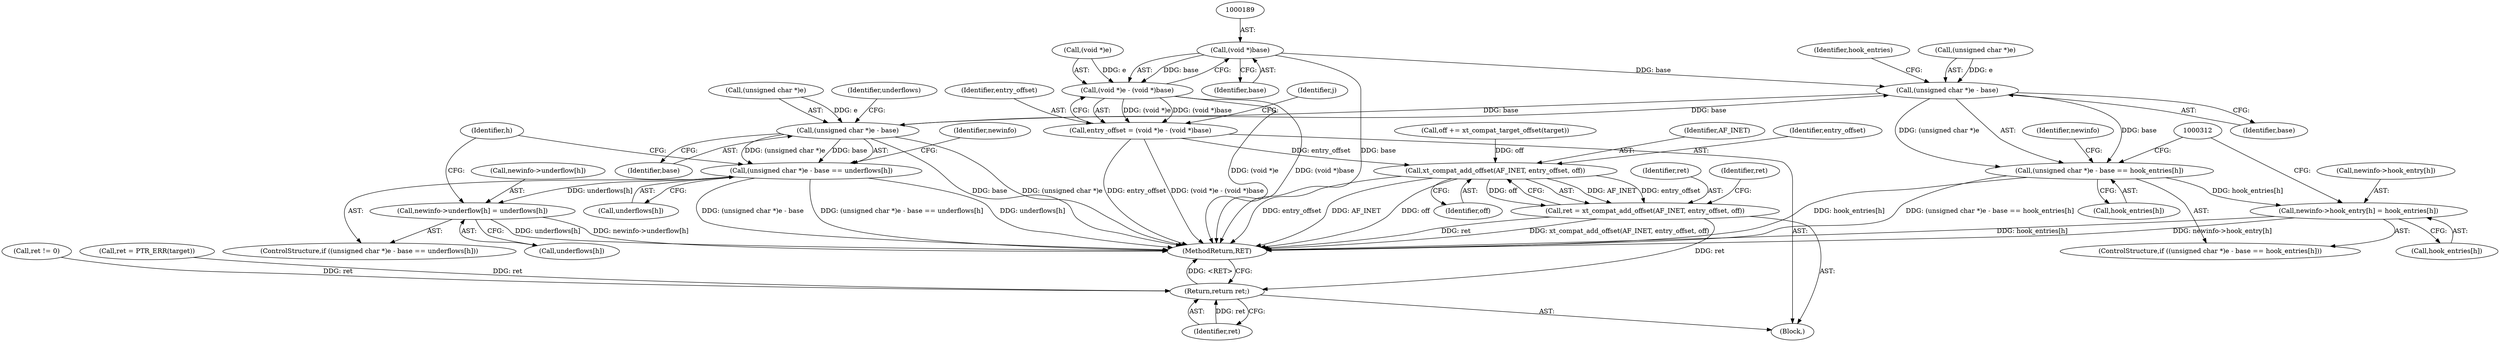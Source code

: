 digraph "0_linux_ce683e5f9d045e5d67d1312a42b359cb2ab2a13c_1@pointer" {
"1000188" [label="(Call,(void *)base)"];
"1000184" [label="(Call,(void *)e - (void *)base)"];
"1000182" [label="(Call,entry_offset = (void *)e - (void *)base)"];
"1000272" [label="(Call,xt_compat_add_offset(AF_INET, entry_offset, off))"];
"1000270" [label="(Call,ret = xt_compat_add_offset(AF_INET, entry_offset, off))"];
"1000373" [label="(Return,return ret;)"];
"1000291" [label="(Call,(unsigned char *)e - base)"];
"1000290" [label="(Call,(unsigned char *)e - base == hook_entries[h])"];
"1000299" [label="(Call,newinfo->hook_entry[h] = hook_entries[h])"];
"1000310" [label="(Call,(unsigned char *)e - base)"];
"1000309" [label="(Call,(unsigned char *)e - base == underflows[h])"];
"1000318" [label="(Call,newinfo->underflow[h] = underflows[h])"];
"1000314" [label="(Identifier,base)"];
"1000291" [label="(Call,(unsigned char *)e - base)"];
"1000183" [label="(Identifier,entry_offset)"];
"1000274" [label="(Identifier,entry_offset)"];
"1000297" [label="(Identifier,hook_entries)"];
"1000321" [label="(Identifier,newinfo)"];
"1000111" [label="(Block,)"];
"1000271" [label="(Identifier,ret)"];
"1000310" [label="(Call,(unsigned char *)e - base)"];
"1000311" [label="(Call,(unsigned char *)e)"];
"1000207" [label="(Call,ret != 0)"];
"1000295" [label="(Identifier,base)"];
"1000374" [label="(Identifier,ret)"];
"1000300" [label="(Call,newinfo->hook_entry[h])"];
"1000262" [label="(Call,off += xt_compat_target_offset(target))"];
"1000324" [label="(Call,underflows[h])"];
"1000273" [label="(Identifier,AF_INET)"];
"1000296" [label="(Call,hook_entries[h])"];
"1000289" [label="(ControlStructure,if ((unsigned char *)e - base == hook_entries[h]))"];
"1000270" [label="(Call,ret = xt_compat_add_offset(AF_INET, entry_offset, off))"];
"1000292" [label="(Call,(unsigned char *)e)"];
"1000185" [label="(Call,(void *)e)"];
"1000315" [label="(Call,underflows[h])"];
"1000287" [label="(Identifier,h)"];
"1000308" [label="(ControlStructure,if ((unsigned char *)e - base == underflows[h]))"];
"1000248" [label="(Call,ret = PTR_ERR(target))"];
"1000302" [label="(Identifier,newinfo)"];
"1000373" [label="(Return,return ret;)"];
"1000299" [label="(Call,newinfo->hook_entry[h] = hook_entries[h])"];
"1000192" [label="(Identifier,j)"];
"1000188" [label="(Call,(void *)base)"];
"1000184" [label="(Call,(void *)e - (void *)base)"];
"1000272" [label="(Call,xt_compat_add_offset(AF_INET, entry_offset, off))"];
"1000190" [label="(Identifier,base)"];
"1000275" [label="(Identifier,off)"];
"1000318" [label="(Call,newinfo->underflow[h] = underflows[h])"];
"1000319" [label="(Call,newinfo->underflow[h])"];
"1000375" [label="(MethodReturn,RET)"];
"1000182" [label="(Call,entry_offset = (void *)e - (void *)base)"];
"1000290" [label="(Call,(unsigned char *)e - base == hook_entries[h])"];
"1000305" [label="(Call,hook_entries[h])"];
"1000316" [label="(Identifier,underflows)"];
"1000277" [label="(Identifier,ret)"];
"1000309" [label="(Call,(unsigned char *)e - base == underflows[h])"];
"1000188" -> "1000184"  [label="AST: "];
"1000188" -> "1000190"  [label="CFG: "];
"1000189" -> "1000188"  [label="AST: "];
"1000190" -> "1000188"  [label="AST: "];
"1000184" -> "1000188"  [label="CFG: "];
"1000188" -> "1000375"  [label="DDG: base"];
"1000188" -> "1000184"  [label="DDG: base"];
"1000188" -> "1000291"  [label="DDG: base"];
"1000184" -> "1000182"  [label="AST: "];
"1000185" -> "1000184"  [label="AST: "];
"1000182" -> "1000184"  [label="CFG: "];
"1000184" -> "1000375"  [label="DDG: (void *)e"];
"1000184" -> "1000375"  [label="DDG: (void *)base"];
"1000184" -> "1000182"  [label="DDG: (void *)e"];
"1000184" -> "1000182"  [label="DDG: (void *)base"];
"1000185" -> "1000184"  [label="DDG: e"];
"1000182" -> "1000111"  [label="AST: "];
"1000183" -> "1000182"  [label="AST: "];
"1000192" -> "1000182"  [label="CFG: "];
"1000182" -> "1000375"  [label="DDG: (void *)e - (void *)base"];
"1000182" -> "1000375"  [label="DDG: entry_offset"];
"1000182" -> "1000272"  [label="DDG: entry_offset"];
"1000272" -> "1000270"  [label="AST: "];
"1000272" -> "1000275"  [label="CFG: "];
"1000273" -> "1000272"  [label="AST: "];
"1000274" -> "1000272"  [label="AST: "];
"1000275" -> "1000272"  [label="AST: "];
"1000270" -> "1000272"  [label="CFG: "];
"1000272" -> "1000375"  [label="DDG: off"];
"1000272" -> "1000375"  [label="DDG: entry_offset"];
"1000272" -> "1000375"  [label="DDG: AF_INET"];
"1000272" -> "1000270"  [label="DDG: AF_INET"];
"1000272" -> "1000270"  [label="DDG: entry_offset"];
"1000272" -> "1000270"  [label="DDG: off"];
"1000262" -> "1000272"  [label="DDG: off"];
"1000270" -> "1000111"  [label="AST: "];
"1000271" -> "1000270"  [label="AST: "];
"1000277" -> "1000270"  [label="CFG: "];
"1000270" -> "1000375"  [label="DDG: xt_compat_add_offset(AF_INET, entry_offset, off)"];
"1000270" -> "1000375"  [label="DDG: ret"];
"1000270" -> "1000373"  [label="DDG: ret"];
"1000373" -> "1000111"  [label="AST: "];
"1000373" -> "1000374"  [label="CFG: "];
"1000374" -> "1000373"  [label="AST: "];
"1000375" -> "1000373"  [label="CFG: "];
"1000373" -> "1000375"  [label="DDG: <RET>"];
"1000374" -> "1000373"  [label="DDG: ret"];
"1000207" -> "1000373"  [label="DDG: ret"];
"1000248" -> "1000373"  [label="DDG: ret"];
"1000291" -> "1000290"  [label="AST: "];
"1000291" -> "1000295"  [label="CFG: "];
"1000292" -> "1000291"  [label="AST: "];
"1000295" -> "1000291"  [label="AST: "];
"1000297" -> "1000291"  [label="CFG: "];
"1000291" -> "1000290"  [label="DDG: (unsigned char *)e"];
"1000291" -> "1000290"  [label="DDG: base"];
"1000292" -> "1000291"  [label="DDG: e"];
"1000310" -> "1000291"  [label="DDG: base"];
"1000291" -> "1000310"  [label="DDG: base"];
"1000290" -> "1000289"  [label="AST: "];
"1000290" -> "1000296"  [label="CFG: "];
"1000296" -> "1000290"  [label="AST: "];
"1000302" -> "1000290"  [label="CFG: "];
"1000312" -> "1000290"  [label="CFG: "];
"1000290" -> "1000375"  [label="DDG: (unsigned char *)e - base == hook_entries[h]"];
"1000290" -> "1000375"  [label="DDG: hook_entries[h]"];
"1000290" -> "1000299"  [label="DDG: hook_entries[h]"];
"1000299" -> "1000289"  [label="AST: "];
"1000299" -> "1000305"  [label="CFG: "];
"1000300" -> "1000299"  [label="AST: "];
"1000305" -> "1000299"  [label="AST: "];
"1000312" -> "1000299"  [label="CFG: "];
"1000299" -> "1000375"  [label="DDG: hook_entries[h]"];
"1000299" -> "1000375"  [label="DDG: newinfo->hook_entry[h]"];
"1000310" -> "1000309"  [label="AST: "];
"1000310" -> "1000314"  [label="CFG: "];
"1000311" -> "1000310"  [label="AST: "];
"1000314" -> "1000310"  [label="AST: "];
"1000316" -> "1000310"  [label="CFG: "];
"1000310" -> "1000375"  [label="DDG: (unsigned char *)e"];
"1000310" -> "1000375"  [label="DDG: base"];
"1000310" -> "1000309"  [label="DDG: (unsigned char *)e"];
"1000310" -> "1000309"  [label="DDG: base"];
"1000311" -> "1000310"  [label="DDG: e"];
"1000309" -> "1000308"  [label="AST: "];
"1000309" -> "1000315"  [label="CFG: "];
"1000315" -> "1000309"  [label="AST: "];
"1000321" -> "1000309"  [label="CFG: "];
"1000287" -> "1000309"  [label="CFG: "];
"1000309" -> "1000375"  [label="DDG: (unsigned char *)e - base"];
"1000309" -> "1000375"  [label="DDG: (unsigned char *)e - base == underflows[h]"];
"1000309" -> "1000375"  [label="DDG: underflows[h]"];
"1000309" -> "1000318"  [label="DDG: underflows[h]"];
"1000318" -> "1000308"  [label="AST: "];
"1000318" -> "1000324"  [label="CFG: "];
"1000319" -> "1000318"  [label="AST: "];
"1000324" -> "1000318"  [label="AST: "];
"1000287" -> "1000318"  [label="CFG: "];
"1000318" -> "1000375"  [label="DDG: newinfo->underflow[h]"];
"1000318" -> "1000375"  [label="DDG: underflows[h]"];
}
